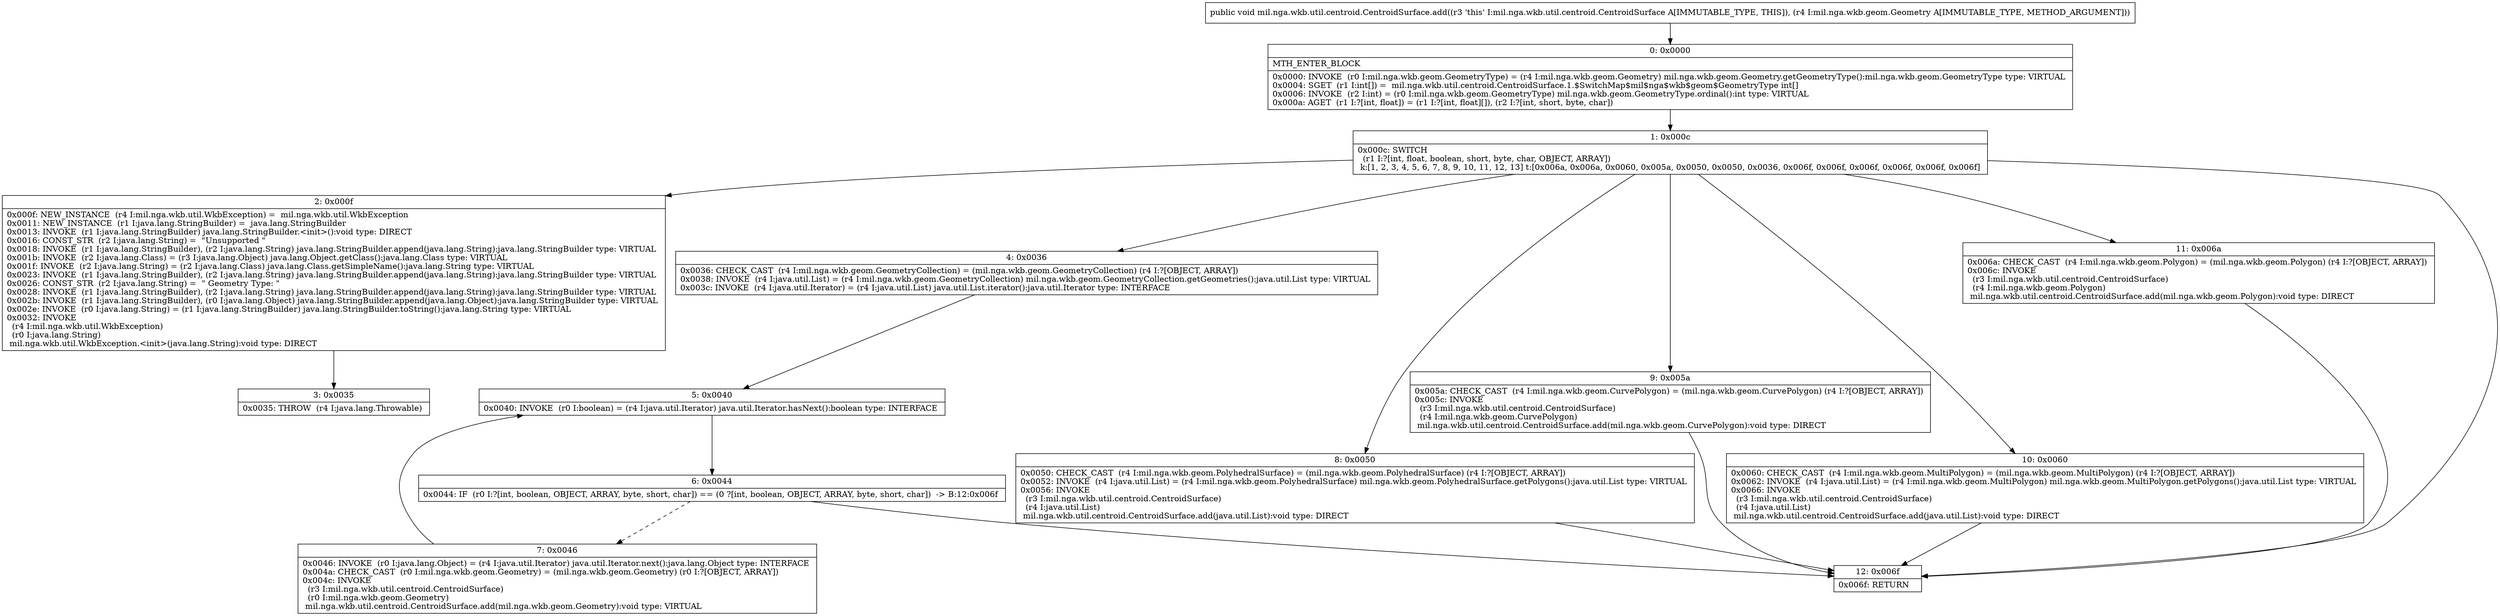 digraph "CFG formil.nga.wkb.util.centroid.CentroidSurface.add(Lmil\/nga\/wkb\/geom\/Geometry;)V" {
Node_0 [shape=record,label="{0\:\ 0x0000|MTH_ENTER_BLOCK\l|0x0000: INVOKE  (r0 I:mil.nga.wkb.geom.GeometryType) = (r4 I:mil.nga.wkb.geom.Geometry) mil.nga.wkb.geom.Geometry.getGeometryType():mil.nga.wkb.geom.GeometryType type: VIRTUAL \l0x0004: SGET  (r1 I:int[]) =  mil.nga.wkb.util.centroid.CentroidSurface.1.$SwitchMap$mil$nga$wkb$geom$GeometryType int[] \l0x0006: INVOKE  (r2 I:int) = (r0 I:mil.nga.wkb.geom.GeometryType) mil.nga.wkb.geom.GeometryType.ordinal():int type: VIRTUAL \l0x000a: AGET  (r1 I:?[int, float]) = (r1 I:?[int, float][]), (r2 I:?[int, short, byte, char]) \l}"];
Node_1 [shape=record,label="{1\:\ 0x000c|0x000c: SWITCH  \l  (r1 I:?[int, float, boolean, short, byte, char, OBJECT, ARRAY])\l k:[1, 2, 3, 4, 5, 6, 7, 8, 9, 10, 11, 12, 13] t:[0x006a, 0x006a, 0x0060, 0x005a, 0x0050, 0x0050, 0x0036, 0x006f, 0x006f, 0x006f, 0x006f, 0x006f, 0x006f] \l}"];
Node_2 [shape=record,label="{2\:\ 0x000f|0x000f: NEW_INSTANCE  (r4 I:mil.nga.wkb.util.WkbException) =  mil.nga.wkb.util.WkbException \l0x0011: NEW_INSTANCE  (r1 I:java.lang.StringBuilder) =  java.lang.StringBuilder \l0x0013: INVOKE  (r1 I:java.lang.StringBuilder) java.lang.StringBuilder.\<init\>():void type: DIRECT \l0x0016: CONST_STR  (r2 I:java.lang.String) =  \"Unsupported \" \l0x0018: INVOKE  (r1 I:java.lang.StringBuilder), (r2 I:java.lang.String) java.lang.StringBuilder.append(java.lang.String):java.lang.StringBuilder type: VIRTUAL \l0x001b: INVOKE  (r2 I:java.lang.Class) = (r3 I:java.lang.Object) java.lang.Object.getClass():java.lang.Class type: VIRTUAL \l0x001f: INVOKE  (r2 I:java.lang.String) = (r2 I:java.lang.Class) java.lang.Class.getSimpleName():java.lang.String type: VIRTUAL \l0x0023: INVOKE  (r1 I:java.lang.StringBuilder), (r2 I:java.lang.String) java.lang.StringBuilder.append(java.lang.String):java.lang.StringBuilder type: VIRTUAL \l0x0026: CONST_STR  (r2 I:java.lang.String) =  \" Geometry Type: \" \l0x0028: INVOKE  (r1 I:java.lang.StringBuilder), (r2 I:java.lang.String) java.lang.StringBuilder.append(java.lang.String):java.lang.StringBuilder type: VIRTUAL \l0x002b: INVOKE  (r1 I:java.lang.StringBuilder), (r0 I:java.lang.Object) java.lang.StringBuilder.append(java.lang.Object):java.lang.StringBuilder type: VIRTUAL \l0x002e: INVOKE  (r0 I:java.lang.String) = (r1 I:java.lang.StringBuilder) java.lang.StringBuilder.toString():java.lang.String type: VIRTUAL \l0x0032: INVOKE  \l  (r4 I:mil.nga.wkb.util.WkbException)\l  (r0 I:java.lang.String)\l mil.nga.wkb.util.WkbException.\<init\>(java.lang.String):void type: DIRECT \l}"];
Node_3 [shape=record,label="{3\:\ 0x0035|0x0035: THROW  (r4 I:java.lang.Throwable) \l}"];
Node_4 [shape=record,label="{4\:\ 0x0036|0x0036: CHECK_CAST  (r4 I:mil.nga.wkb.geom.GeometryCollection) = (mil.nga.wkb.geom.GeometryCollection) (r4 I:?[OBJECT, ARRAY]) \l0x0038: INVOKE  (r4 I:java.util.List) = (r4 I:mil.nga.wkb.geom.GeometryCollection) mil.nga.wkb.geom.GeometryCollection.getGeometries():java.util.List type: VIRTUAL \l0x003c: INVOKE  (r4 I:java.util.Iterator) = (r4 I:java.util.List) java.util.List.iterator():java.util.Iterator type: INTERFACE \l}"];
Node_5 [shape=record,label="{5\:\ 0x0040|0x0040: INVOKE  (r0 I:boolean) = (r4 I:java.util.Iterator) java.util.Iterator.hasNext():boolean type: INTERFACE \l}"];
Node_6 [shape=record,label="{6\:\ 0x0044|0x0044: IF  (r0 I:?[int, boolean, OBJECT, ARRAY, byte, short, char]) == (0 ?[int, boolean, OBJECT, ARRAY, byte, short, char])  \-\> B:12:0x006f \l}"];
Node_7 [shape=record,label="{7\:\ 0x0046|0x0046: INVOKE  (r0 I:java.lang.Object) = (r4 I:java.util.Iterator) java.util.Iterator.next():java.lang.Object type: INTERFACE \l0x004a: CHECK_CAST  (r0 I:mil.nga.wkb.geom.Geometry) = (mil.nga.wkb.geom.Geometry) (r0 I:?[OBJECT, ARRAY]) \l0x004c: INVOKE  \l  (r3 I:mil.nga.wkb.util.centroid.CentroidSurface)\l  (r0 I:mil.nga.wkb.geom.Geometry)\l mil.nga.wkb.util.centroid.CentroidSurface.add(mil.nga.wkb.geom.Geometry):void type: VIRTUAL \l}"];
Node_8 [shape=record,label="{8\:\ 0x0050|0x0050: CHECK_CAST  (r4 I:mil.nga.wkb.geom.PolyhedralSurface) = (mil.nga.wkb.geom.PolyhedralSurface) (r4 I:?[OBJECT, ARRAY]) \l0x0052: INVOKE  (r4 I:java.util.List) = (r4 I:mil.nga.wkb.geom.PolyhedralSurface) mil.nga.wkb.geom.PolyhedralSurface.getPolygons():java.util.List type: VIRTUAL \l0x0056: INVOKE  \l  (r3 I:mil.nga.wkb.util.centroid.CentroidSurface)\l  (r4 I:java.util.List)\l mil.nga.wkb.util.centroid.CentroidSurface.add(java.util.List):void type: DIRECT \l}"];
Node_9 [shape=record,label="{9\:\ 0x005a|0x005a: CHECK_CAST  (r4 I:mil.nga.wkb.geom.CurvePolygon) = (mil.nga.wkb.geom.CurvePolygon) (r4 I:?[OBJECT, ARRAY]) \l0x005c: INVOKE  \l  (r3 I:mil.nga.wkb.util.centroid.CentroidSurface)\l  (r4 I:mil.nga.wkb.geom.CurvePolygon)\l mil.nga.wkb.util.centroid.CentroidSurface.add(mil.nga.wkb.geom.CurvePolygon):void type: DIRECT \l}"];
Node_10 [shape=record,label="{10\:\ 0x0060|0x0060: CHECK_CAST  (r4 I:mil.nga.wkb.geom.MultiPolygon) = (mil.nga.wkb.geom.MultiPolygon) (r4 I:?[OBJECT, ARRAY]) \l0x0062: INVOKE  (r4 I:java.util.List) = (r4 I:mil.nga.wkb.geom.MultiPolygon) mil.nga.wkb.geom.MultiPolygon.getPolygons():java.util.List type: VIRTUAL \l0x0066: INVOKE  \l  (r3 I:mil.nga.wkb.util.centroid.CentroidSurface)\l  (r4 I:java.util.List)\l mil.nga.wkb.util.centroid.CentroidSurface.add(java.util.List):void type: DIRECT \l}"];
Node_11 [shape=record,label="{11\:\ 0x006a|0x006a: CHECK_CAST  (r4 I:mil.nga.wkb.geom.Polygon) = (mil.nga.wkb.geom.Polygon) (r4 I:?[OBJECT, ARRAY]) \l0x006c: INVOKE  \l  (r3 I:mil.nga.wkb.util.centroid.CentroidSurface)\l  (r4 I:mil.nga.wkb.geom.Polygon)\l mil.nga.wkb.util.centroid.CentroidSurface.add(mil.nga.wkb.geom.Polygon):void type: DIRECT \l}"];
Node_12 [shape=record,label="{12\:\ 0x006f|0x006f: RETURN   \l}"];
MethodNode[shape=record,label="{public void mil.nga.wkb.util.centroid.CentroidSurface.add((r3 'this' I:mil.nga.wkb.util.centroid.CentroidSurface A[IMMUTABLE_TYPE, THIS]), (r4 I:mil.nga.wkb.geom.Geometry A[IMMUTABLE_TYPE, METHOD_ARGUMENT])) }"];
MethodNode -> Node_0;
Node_0 -> Node_1;
Node_1 -> Node_2;
Node_1 -> Node_4;
Node_1 -> Node_8;
Node_1 -> Node_9;
Node_1 -> Node_10;
Node_1 -> Node_11;
Node_1 -> Node_12;
Node_2 -> Node_3;
Node_4 -> Node_5;
Node_5 -> Node_6;
Node_6 -> Node_7[style=dashed];
Node_6 -> Node_12;
Node_7 -> Node_5;
Node_8 -> Node_12;
Node_9 -> Node_12;
Node_10 -> Node_12;
Node_11 -> Node_12;
}

